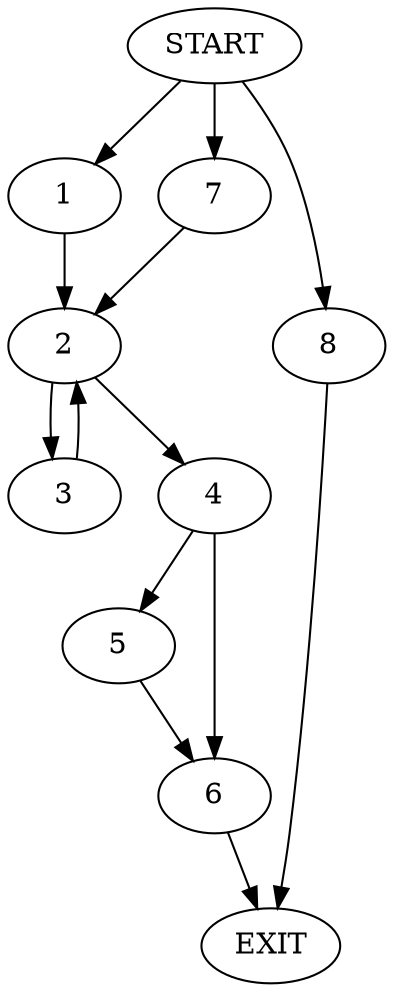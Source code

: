digraph {
0 [label="START"]
9 [label="EXIT"]
0 -> 1
1 -> 2
2 -> 3
2 -> 4
3 -> 2
4 -> 5
4 -> 6
0 -> 7
7 -> 2
6 -> 9
5 -> 6
0 -> 8
8 -> 9
}
